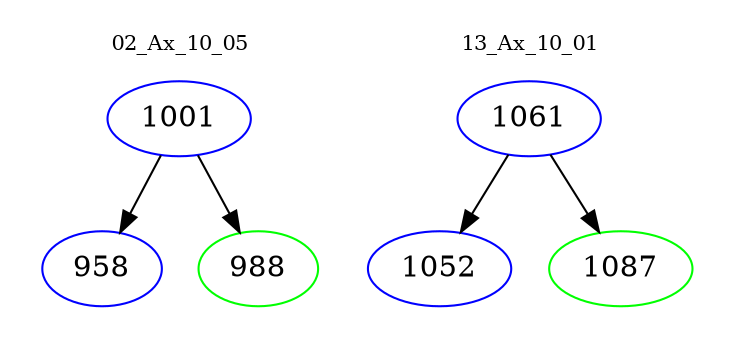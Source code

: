 digraph{
subgraph cluster_0 {
color = white
label = "02_Ax_10_05";
fontsize=10;
T0_1001 [label="1001", color="blue"]
T0_1001 -> T0_958 [color="black"]
T0_958 [label="958", color="blue"]
T0_1001 -> T0_988 [color="black"]
T0_988 [label="988", color="green"]
}
subgraph cluster_1 {
color = white
label = "13_Ax_10_01";
fontsize=10;
T1_1061 [label="1061", color="blue"]
T1_1061 -> T1_1052 [color="black"]
T1_1052 [label="1052", color="blue"]
T1_1061 -> T1_1087 [color="black"]
T1_1087 [label="1087", color="green"]
}
}
